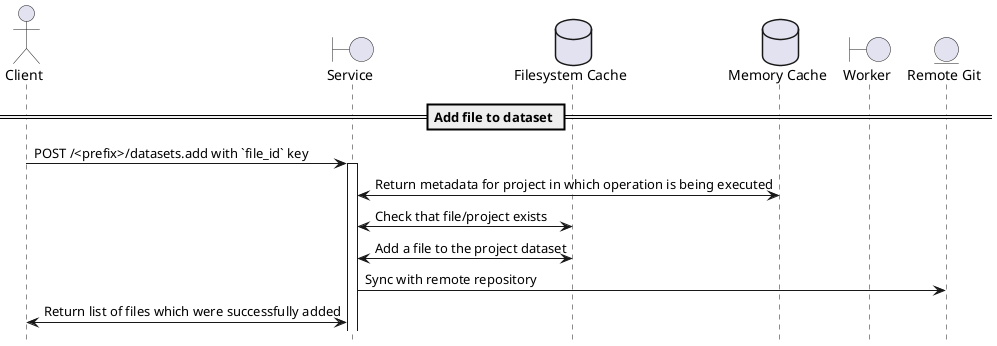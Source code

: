    @startuml
    hide footbox
    skinparam shadowing false

    actor Client
    boundary Service
    database "Filesystem Cache" as Filesystem
    database "Memory Cache" as Cache
    boundary Worker
    entity "Remote Git" as Git

    == Add file to dataset ==
    Client->Service: POST /<prefix>/datasets.add with `file_id` key
    activate Service
    Service<->Cache: Return metadata for project in which operation is being executed
    Service<->Filesystem: Check that file/project exists
    Service<->Filesystem: Add a file to the project dataset
    Service->Git: Sync with remote repository
    Service<->Client: Return list of files which were successfully added

    @enduml
